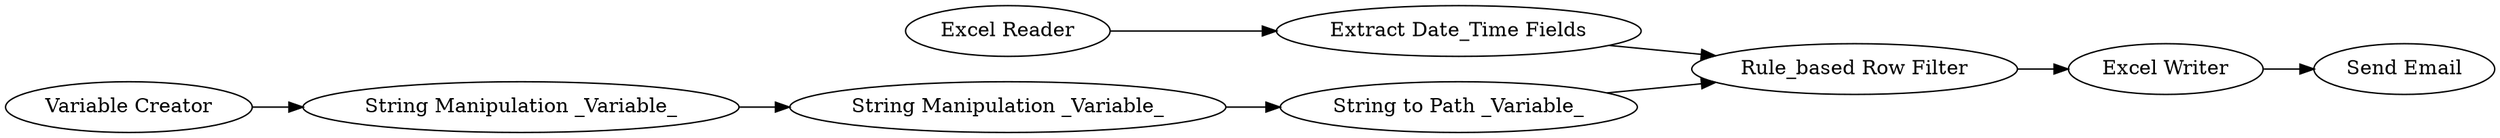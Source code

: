 digraph {
	"-2300623039294982205_2" [label="Rule_based Row Filter"]
	"-2300623039294982205_3" [label="Extract Date_Time Fields"]
	"-2300623039294982205_4" [label="Excel Writer"]
	"-2300623039294982205_6" [label="String Manipulation _Variable_"]
	"-2300623039294982205_5" [label="Variable Creator"]
	"-2300623039294982205_9" [label="String Manipulation _Variable_"]
	"-2300623039294982205_8" [label="Send Email"]
	"-2300623039294982205_1" [label="Excel Reader"]
	"-2300623039294982205_7" [label="String to Path _Variable_"]
	"-2300623039294982205_2" -> "-2300623039294982205_4"
	"-2300623039294982205_6" -> "-2300623039294982205_7"
	"-2300623039294982205_3" -> "-2300623039294982205_2"
	"-2300623039294982205_1" -> "-2300623039294982205_3"
	"-2300623039294982205_4" -> "-2300623039294982205_8"
	"-2300623039294982205_7" -> "-2300623039294982205_2"
	"-2300623039294982205_5" -> "-2300623039294982205_9"
	"-2300623039294982205_9" -> "-2300623039294982205_6"
	rankdir=LR
}
